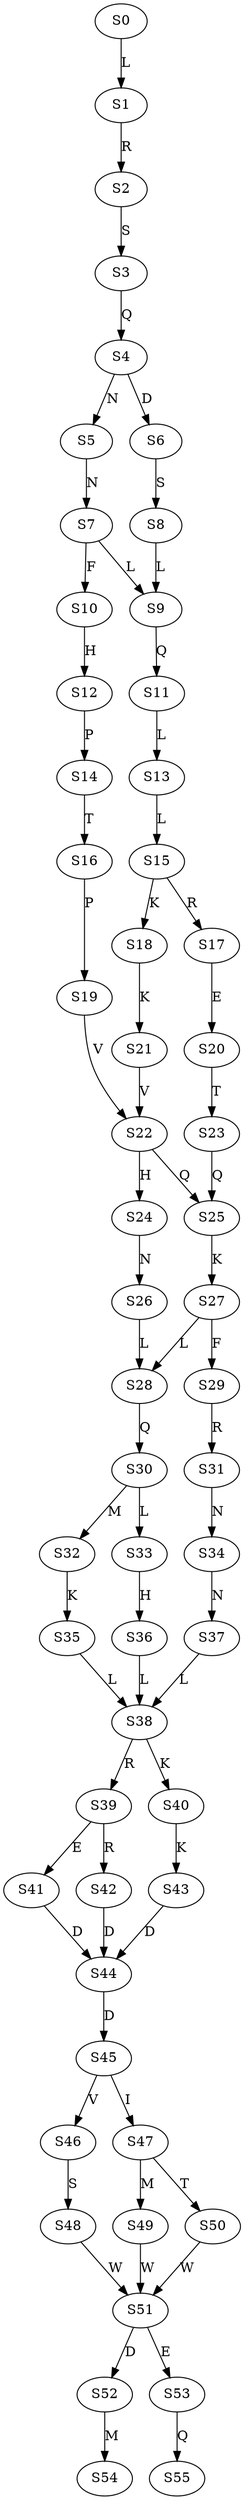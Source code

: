 strict digraph  {
	S0 -> S1 [ label = L ];
	S1 -> S2 [ label = R ];
	S2 -> S3 [ label = S ];
	S3 -> S4 [ label = Q ];
	S4 -> S5 [ label = N ];
	S4 -> S6 [ label = D ];
	S5 -> S7 [ label = N ];
	S6 -> S8 [ label = S ];
	S7 -> S9 [ label = L ];
	S7 -> S10 [ label = F ];
	S8 -> S9 [ label = L ];
	S9 -> S11 [ label = Q ];
	S10 -> S12 [ label = H ];
	S11 -> S13 [ label = L ];
	S12 -> S14 [ label = P ];
	S13 -> S15 [ label = L ];
	S14 -> S16 [ label = T ];
	S15 -> S17 [ label = R ];
	S15 -> S18 [ label = K ];
	S16 -> S19 [ label = P ];
	S17 -> S20 [ label = E ];
	S18 -> S21 [ label = K ];
	S19 -> S22 [ label = V ];
	S20 -> S23 [ label = T ];
	S21 -> S22 [ label = V ];
	S22 -> S24 [ label = H ];
	S22 -> S25 [ label = Q ];
	S23 -> S25 [ label = Q ];
	S24 -> S26 [ label = N ];
	S25 -> S27 [ label = K ];
	S26 -> S28 [ label = L ];
	S27 -> S29 [ label = F ];
	S27 -> S28 [ label = L ];
	S28 -> S30 [ label = Q ];
	S29 -> S31 [ label = R ];
	S30 -> S32 [ label = M ];
	S30 -> S33 [ label = L ];
	S31 -> S34 [ label = N ];
	S32 -> S35 [ label = K ];
	S33 -> S36 [ label = H ];
	S34 -> S37 [ label = N ];
	S35 -> S38 [ label = L ];
	S36 -> S38 [ label = L ];
	S37 -> S38 [ label = L ];
	S38 -> S39 [ label = R ];
	S38 -> S40 [ label = K ];
	S39 -> S41 [ label = E ];
	S39 -> S42 [ label = R ];
	S40 -> S43 [ label = K ];
	S41 -> S44 [ label = D ];
	S42 -> S44 [ label = D ];
	S43 -> S44 [ label = D ];
	S44 -> S45 [ label = D ];
	S45 -> S46 [ label = V ];
	S45 -> S47 [ label = I ];
	S46 -> S48 [ label = S ];
	S47 -> S49 [ label = M ];
	S47 -> S50 [ label = T ];
	S48 -> S51 [ label = W ];
	S49 -> S51 [ label = W ];
	S50 -> S51 [ label = W ];
	S51 -> S52 [ label = D ];
	S51 -> S53 [ label = E ];
	S52 -> S54 [ label = M ];
	S53 -> S55 [ label = Q ];
}
